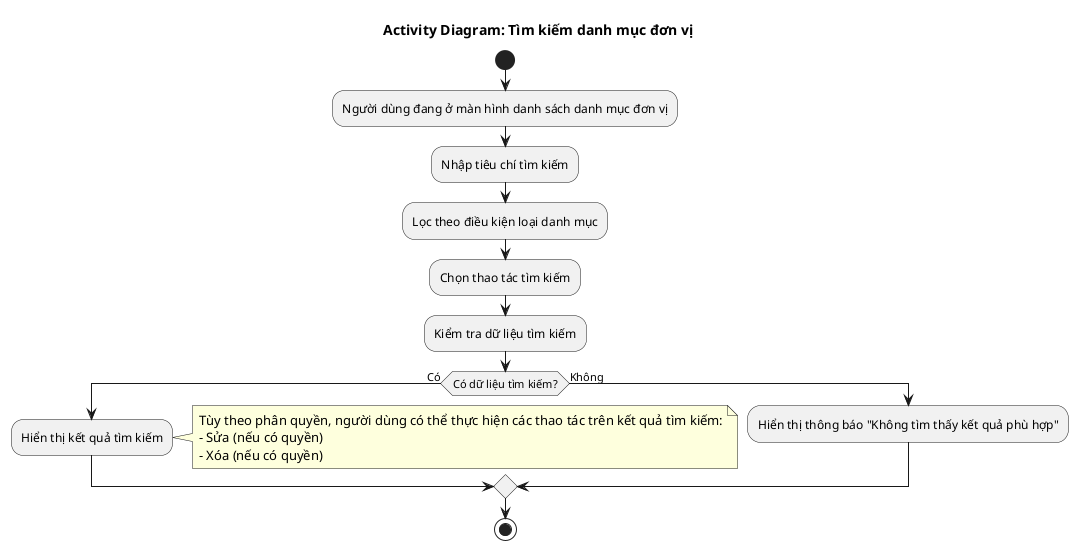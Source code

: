 @startuml AD_DM_Donvi_Search
!pragma layout smetana
title Activity Diagram: Tìm kiếm danh mục đơn vị

start

:Người dùng đang ở màn hình danh sách danh mục đơn vị;
:Nhập tiêu chí tìm kiếm;
:Lọc theo điều kiện loại danh mục;
:Chọn thao tác tìm kiếm;
:Kiểm tra dữ liệu tìm kiếm;
if (Có dữ liệu tìm kiếm?) then (Có)
  :Hiển thị kết quả tìm kiếm;
  note right
    Tùy theo phân quyền, người dùng có thể thực hiện các thao tác trên kết quả tìm kiếm:
    - Sửa (nếu có quyền)
    - Xóa (nếu có quyền)
  end note
else (Không)
  :Hiển thị thông báo "Không tìm thấy kết quả phù hợp";
endif

stop
@enduml
